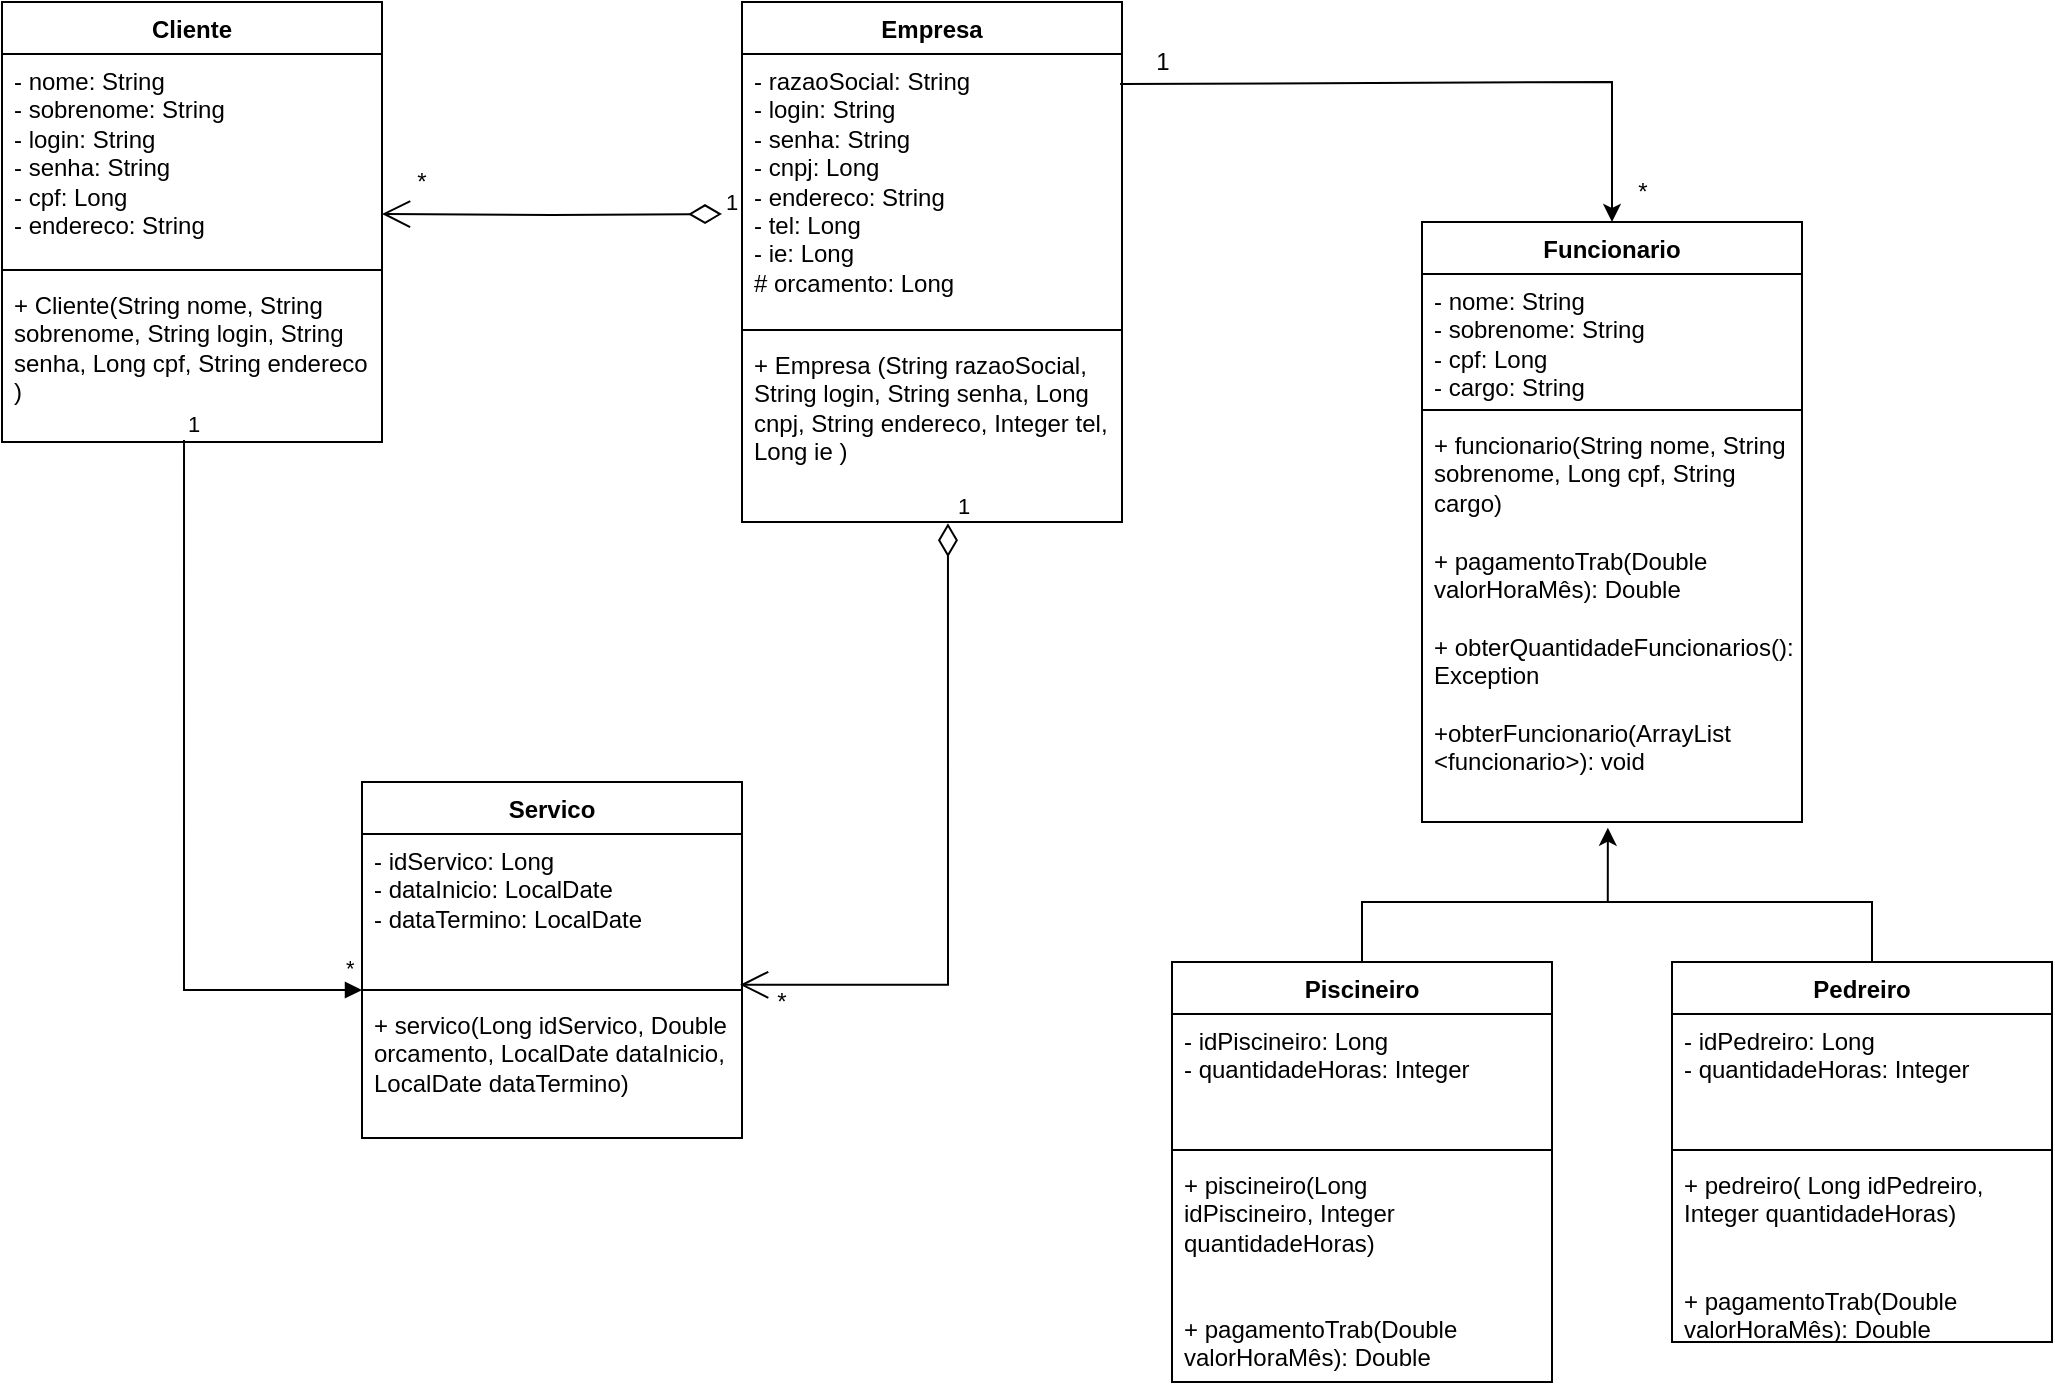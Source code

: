 <mxfile version="21.1.2" type="device">
  <diagram name="Página-1" id="28X_bmZwsKRE6S22RfSd">
    <mxGraphModel dx="880" dy="452" grid="1" gridSize="10" guides="1" tooltips="1" connect="1" arrows="1" fold="1" page="1" pageScale="1" pageWidth="827" pageHeight="1169" math="0" shadow="0">
      <root>
        <mxCell id="0" />
        <mxCell id="1" parent="0" />
        <mxCell id="mh9_dz57Pd4uM3xqIaSs-1" value="Cliente" style="swimlane;fontStyle=1;align=center;verticalAlign=top;childLayout=stackLayout;horizontal=1;startSize=26;horizontalStack=0;resizeParent=1;resizeParentMax=0;resizeLast=0;collapsible=1;marginBottom=0;whiteSpace=wrap;html=1;" parent="1" vertex="1">
          <mxGeometry x="90" y="380" width="190" height="220" as="geometry" />
        </mxCell>
        <mxCell id="mh9_dz57Pd4uM3xqIaSs-2" value="- nome: String&lt;br&gt;- sobrenome: String&lt;br&gt;- login: String&lt;br&gt;- senha: String&lt;br&gt;- cpf: Long&lt;br&gt;- endereco: String" style="text;strokeColor=none;fillColor=none;align=left;verticalAlign=top;spacingLeft=4;spacingRight=4;overflow=hidden;rotatable=0;points=[[0,0.5],[1,0.5]];portConstraint=eastwest;whiteSpace=wrap;html=1;" parent="mh9_dz57Pd4uM3xqIaSs-1" vertex="1">
          <mxGeometry y="26" width="190" height="104" as="geometry" />
        </mxCell>
        <mxCell id="mh9_dz57Pd4uM3xqIaSs-3" value="" style="line;strokeWidth=1;fillColor=none;align=left;verticalAlign=middle;spacingTop=-1;spacingLeft=3;spacingRight=3;rotatable=0;labelPosition=right;points=[];portConstraint=eastwest;strokeColor=inherit;" parent="mh9_dz57Pd4uM3xqIaSs-1" vertex="1">
          <mxGeometry y="130" width="190" height="8" as="geometry" />
        </mxCell>
        <mxCell id="mh9_dz57Pd4uM3xqIaSs-4" value="+ Cliente(String nome, String sobrenome, String login, String senha, Long cpf, String endereco )&lt;br&gt;" style="text;strokeColor=none;fillColor=none;align=left;verticalAlign=top;spacingLeft=4;spacingRight=4;overflow=hidden;rotatable=0;points=[[0,0.5],[1,0.5]];portConstraint=eastwest;whiteSpace=wrap;html=1;" parent="mh9_dz57Pd4uM3xqIaSs-1" vertex="1">
          <mxGeometry y="138" width="190" height="82" as="geometry" />
        </mxCell>
        <mxCell id="mh9_dz57Pd4uM3xqIaSs-5" value="Empresa" style="swimlane;fontStyle=1;align=center;verticalAlign=top;childLayout=stackLayout;horizontal=1;startSize=26;horizontalStack=0;resizeParent=1;resizeParentMax=0;resizeLast=0;collapsible=1;marginBottom=0;whiteSpace=wrap;html=1;" parent="1" vertex="1">
          <mxGeometry x="460" y="380" width="190" height="260" as="geometry" />
        </mxCell>
        <mxCell id="mh9_dz57Pd4uM3xqIaSs-6" value="- razaoSocial: String&lt;br&gt;- login: String&lt;br&gt;- senha: String&lt;br&gt;- cnpj: Long&lt;br&gt;- endereco: String&lt;br&gt;- tel: Long&lt;br&gt;- ie: Long&lt;br&gt;# orcamento: Long" style="text;strokeColor=none;fillColor=none;align=left;verticalAlign=top;spacingLeft=4;spacingRight=4;overflow=hidden;rotatable=0;points=[[0,0.5],[1,0.5]];portConstraint=eastwest;whiteSpace=wrap;html=1;" parent="mh9_dz57Pd4uM3xqIaSs-5" vertex="1">
          <mxGeometry y="26" width="190" height="134" as="geometry" />
        </mxCell>
        <mxCell id="mh9_dz57Pd4uM3xqIaSs-7" value="" style="line;strokeWidth=1;fillColor=none;align=left;verticalAlign=middle;spacingTop=-1;spacingLeft=3;spacingRight=3;rotatable=0;labelPosition=right;points=[];portConstraint=eastwest;strokeColor=inherit;" parent="mh9_dz57Pd4uM3xqIaSs-5" vertex="1">
          <mxGeometry y="160" width="190" height="8" as="geometry" />
        </mxCell>
        <mxCell id="mh9_dz57Pd4uM3xqIaSs-8" value="+ Empresa (String razaoSocial, String login, String senha, Long cnpj, String endereco, Integer tel, Long ie )&lt;br&gt;&lt;br&gt;" style="text;strokeColor=none;fillColor=none;align=left;verticalAlign=top;spacingLeft=4;spacingRight=4;overflow=hidden;rotatable=0;points=[[0,0.5],[1,0.5]];portConstraint=eastwest;whiteSpace=wrap;html=1;" parent="mh9_dz57Pd4uM3xqIaSs-5" vertex="1">
          <mxGeometry y="168" width="190" height="92" as="geometry" />
        </mxCell>
        <mxCell id="mh9_dz57Pd4uM3xqIaSs-9" value="1" style="endArrow=open;html=1;endSize=12;startArrow=diamondThin;startSize=14;startFill=0;edgeStyle=orthogonalEdgeStyle;align=left;verticalAlign=bottom;rounded=0;entryX=1;entryY=0.769;entryDx=0;entryDy=0;entryPerimeter=0;" parent="1" target="mh9_dz57Pd4uM3xqIaSs-2" edge="1">
          <mxGeometry x="-1" y="3" relative="1" as="geometry">
            <mxPoint x="450" y="486" as="sourcePoint" />
            <mxPoint x="480" y="570" as="targetPoint" />
          </mxGeometry>
        </mxCell>
        <mxCell id="mh9_dz57Pd4uM3xqIaSs-10" value="Funcionario" style="swimlane;fontStyle=1;align=center;verticalAlign=top;childLayout=stackLayout;horizontal=1;startSize=26;horizontalStack=0;resizeParent=1;resizeParentMax=0;resizeLast=0;collapsible=1;marginBottom=0;whiteSpace=wrap;html=1;" parent="1" vertex="1">
          <mxGeometry x="800" y="490" width="190" height="300" as="geometry" />
        </mxCell>
        <mxCell id="mh9_dz57Pd4uM3xqIaSs-11" value="- nome: String&lt;br&gt;- sobrenome: String&lt;br&gt;- cpf: Long&lt;br&gt;- cargo: String" style="text;strokeColor=none;fillColor=none;align=left;verticalAlign=top;spacingLeft=4;spacingRight=4;overflow=hidden;rotatable=0;points=[[0,0.5],[1,0.5]];portConstraint=eastwest;whiteSpace=wrap;html=1;" parent="mh9_dz57Pd4uM3xqIaSs-10" vertex="1">
          <mxGeometry y="26" width="190" height="64" as="geometry" />
        </mxCell>
        <mxCell id="mh9_dz57Pd4uM3xqIaSs-12" value="" style="line;strokeWidth=1;fillColor=none;align=left;verticalAlign=middle;spacingTop=-1;spacingLeft=3;spacingRight=3;rotatable=0;labelPosition=right;points=[];portConstraint=eastwest;strokeColor=inherit;" parent="mh9_dz57Pd4uM3xqIaSs-10" vertex="1">
          <mxGeometry y="90" width="190" height="8" as="geometry" />
        </mxCell>
        <mxCell id="mh9_dz57Pd4uM3xqIaSs-13" value="+ funcionario(String nome, String sobrenome, Long cpf, String cargo)&lt;br&gt;&lt;br&gt;+ pagamentoTrab(Double valorHoraMês): Double&lt;br&gt;&lt;br&gt;+ obterQuantidadeFuncionarios(): Exception&lt;br&gt;&lt;br&gt;+obterFuncionario(ArrayList&lt;br&gt;&amp;lt;funcionario&amp;gt;): void&lt;br&gt;&lt;br&gt;" style="text;strokeColor=none;fillColor=none;align=left;verticalAlign=top;spacingLeft=4;spacingRight=4;overflow=hidden;rotatable=0;points=[[0,0.5],[1,0.5]];portConstraint=eastwest;whiteSpace=wrap;html=1;" parent="mh9_dz57Pd4uM3xqIaSs-10" vertex="1">
          <mxGeometry y="98" width="190" height="202" as="geometry" />
        </mxCell>
        <mxCell id="mh9_dz57Pd4uM3xqIaSs-14" value="Piscineiro" style="swimlane;fontStyle=1;align=center;verticalAlign=top;childLayout=stackLayout;horizontal=1;startSize=26;horizontalStack=0;resizeParent=1;resizeParentMax=0;resizeLast=0;collapsible=1;marginBottom=0;whiteSpace=wrap;html=1;" parent="1" vertex="1">
          <mxGeometry x="675" y="860" width="190" height="210" as="geometry" />
        </mxCell>
        <mxCell id="mh9_dz57Pd4uM3xqIaSs-15" value="- idPiscineiro: Long&lt;br&gt;-&amp;nbsp;quantidadeHoras: Integer" style="text;strokeColor=none;fillColor=none;align=left;verticalAlign=top;spacingLeft=4;spacingRight=4;overflow=hidden;rotatable=0;points=[[0,0.5],[1,0.5]];portConstraint=eastwest;whiteSpace=wrap;html=1;" parent="mh9_dz57Pd4uM3xqIaSs-14" vertex="1">
          <mxGeometry y="26" width="190" height="64" as="geometry" />
        </mxCell>
        <mxCell id="mh9_dz57Pd4uM3xqIaSs-16" value="" style="line;strokeWidth=1;fillColor=none;align=left;verticalAlign=middle;spacingTop=-1;spacingLeft=3;spacingRight=3;rotatable=0;labelPosition=right;points=[];portConstraint=eastwest;strokeColor=inherit;" parent="mh9_dz57Pd4uM3xqIaSs-14" vertex="1">
          <mxGeometry y="90" width="190" height="8" as="geometry" />
        </mxCell>
        <mxCell id="mh9_dz57Pd4uM3xqIaSs-17" value="+ piscineiro(Long idPiscineiro,&amp;nbsp;Integer&amp;nbsp;&amp;nbsp;&lt;br&gt;quantidadeHoras)&lt;br&gt;&lt;br&gt;&lt;br&gt;+ pagamentoTrab(Double valorHoraMês): Double&lt;br&gt;" style="text;strokeColor=none;fillColor=none;align=left;verticalAlign=top;spacingLeft=4;spacingRight=4;overflow=hidden;rotatable=0;points=[[0,0.5],[1,0.5]];portConstraint=eastwest;whiteSpace=wrap;html=1;" parent="mh9_dz57Pd4uM3xqIaSs-14" vertex="1">
          <mxGeometry y="98" width="190" height="112" as="geometry" />
        </mxCell>
        <mxCell id="mh9_dz57Pd4uM3xqIaSs-18" value="Pedreiro" style="swimlane;fontStyle=1;align=center;verticalAlign=top;childLayout=stackLayout;horizontal=1;startSize=26;horizontalStack=0;resizeParent=1;resizeParentMax=0;resizeLast=0;collapsible=1;marginBottom=0;whiteSpace=wrap;html=1;" parent="1" vertex="1">
          <mxGeometry x="925" y="860" width="190" height="190" as="geometry" />
        </mxCell>
        <mxCell id="mh9_dz57Pd4uM3xqIaSs-19" value="- idPedreiro: Long&lt;br&gt;- quantidadeHoras: Integer" style="text;strokeColor=none;fillColor=none;align=left;verticalAlign=top;spacingLeft=4;spacingRight=4;overflow=hidden;rotatable=0;points=[[0,0.5],[1,0.5]];portConstraint=eastwest;whiteSpace=wrap;html=1;" parent="mh9_dz57Pd4uM3xqIaSs-18" vertex="1">
          <mxGeometry y="26" width="190" height="64" as="geometry" />
        </mxCell>
        <mxCell id="mh9_dz57Pd4uM3xqIaSs-20" value="" style="line;strokeWidth=1;fillColor=none;align=left;verticalAlign=middle;spacingTop=-1;spacingLeft=3;spacingRight=3;rotatable=0;labelPosition=right;points=[];portConstraint=eastwest;strokeColor=inherit;" parent="mh9_dz57Pd4uM3xqIaSs-18" vertex="1">
          <mxGeometry y="90" width="190" height="8" as="geometry" />
        </mxCell>
        <mxCell id="mh9_dz57Pd4uM3xqIaSs-21" value="+ pedreiro( Long idPedreiro, Integer quantidadeHoras)&lt;br&gt;&lt;br&gt;&lt;br&gt;+ pagamentoTrab(Double valorHoraMês): Double&lt;br&gt;" style="text;strokeColor=none;fillColor=none;align=left;verticalAlign=top;spacingLeft=4;spacingRight=4;overflow=hidden;rotatable=0;points=[[0,0.5],[1,0.5]];portConstraint=eastwest;whiteSpace=wrap;html=1;" parent="mh9_dz57Pd4uM3xqIaSs-18" vertex="1">
          <mxGeometry y="98" width="190" height="92" as="geometry" />
        </mxCell>
        <mxCell id="mh9_dz57Pd4uM3xqIaSs-25" value="*" style="text;html=1;strokeColor=none;fillColor=none;align=center;verticalAlign=middle;whiteSpace=wrap;rounded=0;" parent="1" vertex="1">
          <mxGeometry x="290" y="460" width="20" height="20" as="geometry" />
        </mxCell>
        <mxCell id="mh9_dz57Pd4uM3xqIaSs-27" value="" style="endArrow=classic;html=1;rounded=0;exitX=0.995;exitY=0.112;exitDx=0;exitDy=0;entryX=0.5;entryY=0;entryDx=0;entryDy=0;exitPerimeter=0;" parent="1" source="mh9_dz57Pd4uM3xqIaSs-6" target="mh9_dz57Pd4uM3xqIaSs-10" edge="1">
          <mxGeometry width="50" height="50" relative="1" as="geometry">
            <mxPoint x="1147.5" y="490" as="sourcePoint" />
            <mxPoint x="650" y="420" as="targetPoint" />
            <Array as="points">
              <mxPoint x="895" y="420" />
            </Array>
          </mxGeometry>
        </mxCell>
        <mxCell id="mh9_dz57Pd4uM3xqIaSs-28" value="Servico" style="swimlane;fontStyle=1;align=center;verticalAlign=top;childLayout=stackLayout;horizontal=1;startSize=26;horizontalStack=0;resizeParent=1;resizeParentMax=0;resizeLast=0;collapsible=1;marginBottom=0;whiteSpace=wrap;html=1;" parent="1" vertex="1">
          <mxGeometry x="270" y="770" width="190" height="178" as="geometry" />
        </mxCell>
        <mxCell id="mh9_dz57Pd4uM3xqIaSs-29" value="- idServico: Long&lt;br&gt;- dataInicio: LocalDate&lt;br&gt;- dataTermino: LocalDate" style="text;strokeColor=none;fillColor=none;align=left;verticalAlign=top;spacingLeft=4;spacingRight=4;overflow=hidden;rotatable=0;points=[[0,0.5],[1,0.5]];portConstraint=eastwest;whiteSpace=wrap;html=1;" parent="mh9_dz57Pd4uM3xqIaSs-28" vertex="1">
          <mxGeometry y="26" width="190" height="74" as="geometry" />
        </mxCell>
        <mxCell id="mh9_dz57Pd4uM3xqIaSs-30" value="" style="line;strokeWidth=1;fillColor=none;align=left;verticalAlign=middle;spacingTop=-1;spacingLeft=3;spacingRight=3;rotatable=0;labelPosition=right;points=[];portConstraint=eastwest;strokeColor=inherit;" parent="mh9_dz57Pd4uM3xqIaSs-28" vertex="1">
          <mxGeometry y="100" width="190" height="8" as="geometry" />
        </mxCell>
        <mxCell id="mh9_dz57Pd4uM3xqIaSs-31" value="+ servico(Long idServico, Double orcamento, LocalDate dataInicio, LocalDate dataTermino)" style="text;strokeColor=none;fillColor=none;align=left;verticalAlign=top;spacingLeft=4;spacingRight=4;overflow=hidden;rotatable=0;points=[[0,0.5],[1,0.5]];portConstraint=eastwest;whiteSpace=wrap;html=1;" parent="mh9_dz57Pd4uM3xqIaSs-28" vertex="1">
          <mxGeometry y="108" width="190" height="70" as="geometry" />
        </mxCell>
        <mxCell id="mh9_dz57Pd4uM3xqIaSs-33" value="1" style="endArrow=open;html=1;endSize=12;startArrow=diamondThin;startSize=14;startFill=0;edgeStyle=orthogonalEdgeStyle;align=left;verticalAlign=bottom;rounded=0;entryX=0.995;entryY=1.019;entryDx=0;entryDy=0;entryPerimeter=0;exitX=0.542;exitY=1.007;exitDx=0;exitDy=0;exitPerimeter=0;" parent="1" source="mh9_dz57Pd4uM3xqIaSs-8" target="mh9_dz57Pd4uM3xqIaSs-29" edge="1">
          <mxGeometry x="-1" y="3" relative="1" as="geometry">
            <mxPoint x="510" y="820" as="sourcePoint" />
            <mxPoint x="670" y="820" as="targetPoint" />
            <Array as="points">
              <mxPoint x="563" y="871" />
            </Array>
          </mxGeometry>
        </mxCell>
        <mxCell id="mh9_dz57Pd4uM3xqIaSs-34" value="*" style="text;html=1;strokeColor=none;fillColor=none;align=center;verticalAlign=middle;whiteSpace=wrap;rounded=0;" parent="1" vertex="1">
          <mxGeometry x="470" y="870" width="20" height="20" as="geometry" />
        </mxCell>
        <mxCell id="w5_g7rdv6b_iq9m0zNeX-1" value="*" style="endArrow=block;endFill=1;html=1;edgeStyle=orthogonalEdgeStyle;align=left;verticalAlign=top;rounded=0;exitX=0.479;exitY=0.988;exitDx=0;exitDy=0;exitPerimeter=0;" parent="1" source="mh9_dz57Pd4uM3xqIaSs-4" target="mh9_dz57Pd4uM3xqIaSs-30" edge="1">
          <mxGeometry x="0.945" y="24" relative="1" as="geometry">
            <mxPoint x="380" y="740" as="sourcePoint" />
            <mxPoint x="540" y="740" as="targetPoint" />
            <mxPoint as="offset" />
          </mxGeometry>
        </mxCell>
        <mxCell id="w5_g7rdv6b_iq9m0zNeX-2" value="1" style="edgeLabel;resizable=0;html=1;align=left;verticalAlign=bottom;" parent="w5_g7rdv6b_iq9m0zNeX-1" connectable="0" vertex="1">
          <mxGeometry x="-1" relative="1" as="geometry" />
        </mxCell>
        <mxCell id="w5_g7rdv6b_iq9m0zNeX-4" value="1" style="text;html=1;align=center;verticalAlign=middle;resizable=0;points=[];autosize=1;strokeColor=none;fillColor=none;" parent="1" vertex="1">
          <mxGeometry x="655" y="395" width="30" height="30" as="geometry" />
        </mxCell>
        <mxCell id="w5_g7rdv6b_iq9m0zNeX-5" value="*" style="text;html=1;align=center;verticalAlign=middle;resizable=0;points=[];autosize=1;strokeColor=none;fillColor=none;" parent="1" vertex="1">
          <mxGeometry x="895" y="460" width="30" height="30" as="geometry" />
        </mxCell>
        <mxCell id="o6WgpGJPlT-cUV6V11A5-3" style="edgeStyle=orthogonalEdgeStyle;rounded=0;orthogonalLoop=1;jettySize=auto;html=1;exitX=0.5;exitY=1;exitDx=0;exitDy=0;entryX=0.489;entryY=1.014;entryDx=0;entryDy=0;entryPerimeter=0;" parent="1" source="o6WgpGJPlT-cUV6V11A5-1" target="mh9_dz57Pd4uM3xqIaSs-13" edge="1">
          <mxGeometry relative="1" as="geometry" />
        </mxCell>
        <mxCell id="o6WgpGJPlT-cUV6V11A5-1" value="" style="shape=partialRectangle;whiteSpace=wrap;html=1;bottom=1;right=1;left=1;top=0;fillColor=none;routingCenterX=-0.5;rotation=-180;" parent="1" vertex="1">
          <mxGeometry x="770" y="830" width="255" height="30" as="geometry" />
        </mxCell>
        <mxCell id="o6WgpGJPlT-cUV6V11A5-2" value="" style="html=1;verticalAlign=bottom;endArrow=block;edgeStyle=elbowEdgeStyle;elbow=vertical;curved=0;rounded=0;" parent="1" target="mh9_dz57Pd4uM3xqIaSs-13" edge="1">
          <mxGeometry y="45" width="80" relative="1" as="geometry">
            <mxPoint x="895" y="790" as="sourcePoint" />
            <mxPoint x="790" y="840" as="targetPoint" />
            <mxPoint as="offset" />
          </mxGeometry>
        </mxCell>
      </root>
    </mxGraphModel>
  </diagram>
</mxfile>
